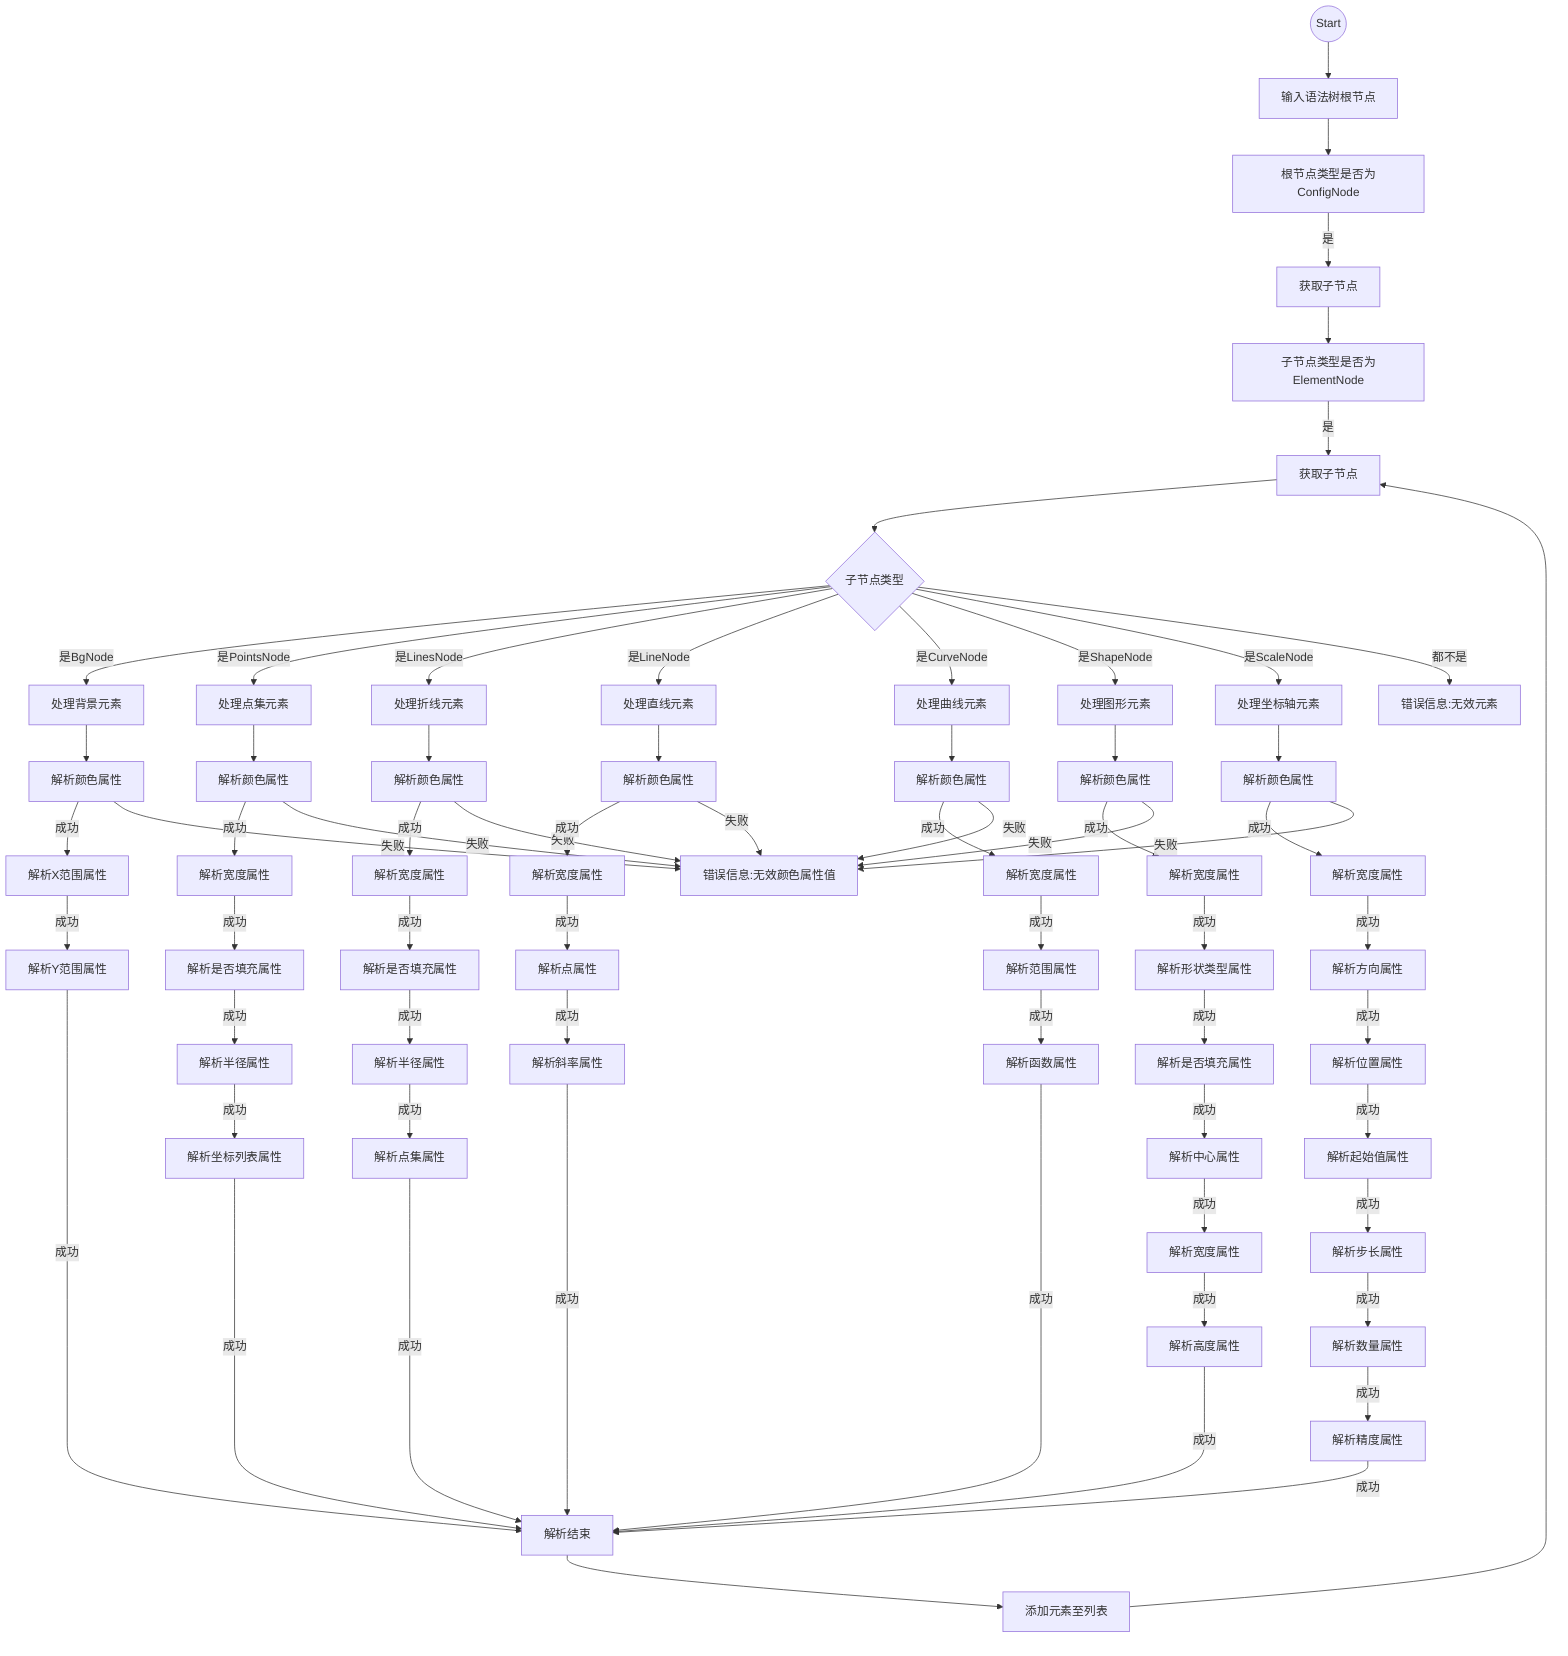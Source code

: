 flowchart TD
    Start((Start)) --> Input[输入语法树根节点]
    Input --> Config[根节点类型是否为ConfigNode]
    Config --> |是| GetChild[获取子节点]
    GetChild --> Element[子节点类型是否为ElementNode]
    Element -->|是| E[获取子节点]
    E --> F{子节点类型}
    F -->|是BgNode| G[处理背景元素]
    F -->|是PointsNode| H[处理点集元素]
    F -->|是LinesNode| I[处理折线元素]
    F -->|是LineNode| J[处理直线元素]
    F -->|是CurveNode| K[处理曲线元素]
    F -->|是ShapeNode| L[处理图形元素]
    F -->|是ScaleNode| M[处理坐标轴元素]
    F -->|都不是| Error[错误信息:无效元素]
    G --> Col1[解析颜色属性]
    Col1 -->|成功| Xrange1[解析X范围属性]
    Xrange1 -->|成功| Yrange1[解析Y范围属性]
    Yrange1 -->|成功| End[解析结束]
    End --> O[添加元素至列表]
    O --> E

    Col1 -->|失败| Error1[错误信息:无效颜色属性值]

    H --> Col2[解析颜色属性]
    Col2 -->|成功| Wid2[解析宽度属性]
    Wid2 -->|成功| Pad2[解析是否填充属性]
    Pad2 -->|成功| Radius2[解析半径属性]
    Radius2 -->|成功| List2[解析坐标列表属性]
    List2 -->|成功| End

    Col2 -->|失败| Error1[错误信息:无效颜色属性值]
    I --> Col3[解析颜色属性]
    Col3 -->|成功| Wid3[解析宽度属性]
    Wid3 -->|成功| Pad3[解析是否填充属性]
    Pad3 -->|成功| Radius3[解析半径属性]
    Radius3 -->|成功| List3[解析点集属性]
    List3 -->|成功| End

    Col3 -->|失败| Error1[错误信息:无效颜色属性值]
    J --> Col4[解析颜色属性]
    Col4 -->|成功| Wid4[解析宽度属性]
    Wid4 -->|成功| Point4[解析点属性]
    Point4 -->|成功| Slope4[解析斜率属性]
    Slope4 -->|成功| End

    Col4 -->|失败| Error1[错误信息:无效颜色属性值]
    K --> Col5[解析颜色属性]
    Col5 -->|成功| Wid5[解析宽度属性]
    Wid5 -->|成功| Range5[解析范围属性]
    Range5 -->|成功| Function5[解析函数属性]
    Function5 -->|成功| End

    Col5 -->|失败| Error1[错误信息:无效颜色属性值]
    L --> Col6[解析颜色属性]
    Col6 -->|成功| Wid6[解析宽度属性]
    Wid6 -->|成功| Type6[解析形状类型属性]
    Type6 -->|成功| Pad6[解析是否填充属性]
    Pad6 -->|成功| Center6[解析中心属性]
    Center6 -->|成功| Width6[解析宽度属性]
    Width6 -->|成功| Height6[解析高度属性]
    Height6 -->|成功| End

    Col6 -->|失败| Error1[错误信息:无效颜色属性值]
    M --> Col7[解析颜色属性]
    Col7 -->|成功| Wid7[解析宽度属性]
    Wid7 -->|成功| Direction7[解析方向属性]
    Direction7 -->|成功| Pos7[解析位置属性]
    Pos7 -->|成功| From7[解析起始值属性]
    From7 -->|成功| Step7[解析步长属性]
    Step7 -->|成功| Amount7[解析数量属性]
    Amount7 -->|成功| Precision7[解析精度属性]
    Precision7 -->|成功| End

    Col7 -->|失败| Error1[错误信息:无效颜色属性值]